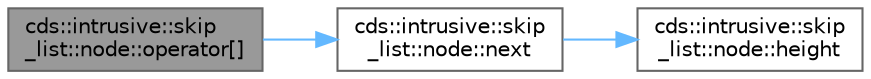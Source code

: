 digraph "cds::intrusive::skip_list::node::operator[]"
{
 // LATEX_PDF_SIZE
  bgcolor="transparent";
  edge [fontname=Helvetica,fontsize=10,labelfontname=Helvetica,labelfontsize=10];
  node [fontname=Helvetica,fontsize=10,shape=box,height=0.2,width=0.4];
  rankdir="LR";
  Node1 [id="Node000001",label="cds::intrusive::skip\l_list::node::operator[]",height=0.2,width=0.4,color="gray40", fillcolor="grey60", style="filled", fontcolor="black",tooltip="Access to element of next pointer array (synonym for next() function)"];
  Node1 -> Node2 [id="edge3_Node000001_Node000002",color="steelblue1",style="solid",tooltip=" "];
  Node2 [id="Node000002",label="cds::intrusive::skip\l_list::node::next",height=0.2,width=0.4,color="grey40", fillcolor="white", style="filled",URL="$classcds_1_1intrusive_1_1skip__list_1_1node.html#acad8a1085ad7948d09b3d744090daf29",tooltip="Access to element of next pointer array"];
  Node2 -> Node3 [id="edge4_Node000002_Node000003",color="steelblue1",style="solid",tooltip=" "];
  Node3 [id="Node000003",label="cds::intrusive::skip\l_list::node::height",height=0.2,width=0.4,color="grey40", fillcolor="white", style="filled",URL="$classcds_1_1intrusive_1_1skip__list_1_1node.html#a4b89541828a762bdaf89ed97ab368b35",tooltip="Height of the node"];
}
